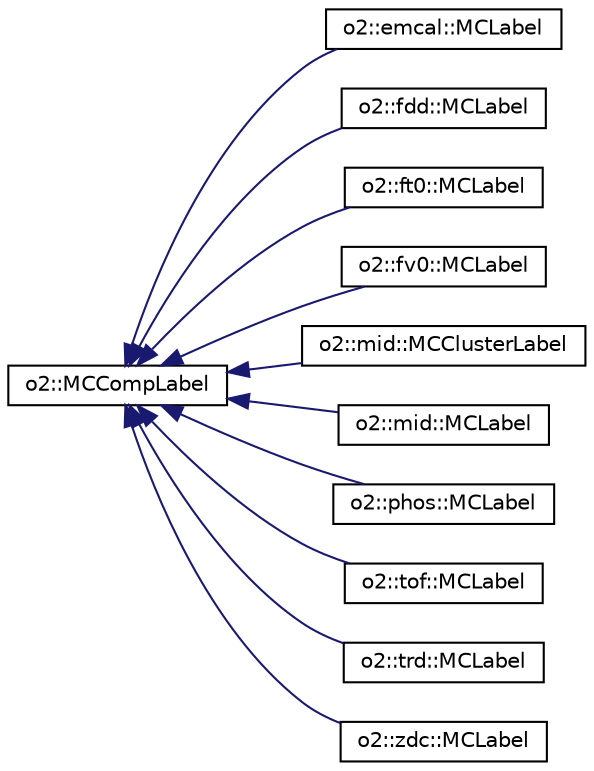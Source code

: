 digraph "Graphical Class Hierarchy"
{
 // INTERACTIVE_SVG=YES
  bgcolor="transparent";
  edge [fontname="Helvetica",fontsize="10",labelfontname="Helvetica",labelfontsize="10"];
  node [fontname="Helvetica",fontsize="10",shape=record];
  rankdir="LR";
  Node0 [label="o2::MCCompLabel",height=0.2,width=0.4,color="black",URL="$de/def/classo2_1_1MCCompLabel.html"];
  Node0 -> Node1 [dir="back",color="midnightblue",fontsize="10",style="solid",fontname="Helvetica"];
  Node1 [label="o2::emcal::MCLabel",height=0.2,width=0.4,color="black",URL="$df/d56/classo2_1_1emcal_1_1MCLabel.html"];
  Node0 -> Node2 [dir="back",color="midnightblue",fontsize="10",style="solid",fontname="Helvetica"];
  Node2 [label="o2::fdd::MCLabel",height=0.2,width=0.4,color="black",URL="$d1/d1b/classo2_1_1fdd_1_1MCLabel.html"];
  Node0 -> Node3 [dir="back",color="midnightblue",fontsize="10",style="solid",fontname="Helvetica"];
  Node3 [label="o2::ft0::MCLabel",height=0.2,width=0.4,color="black",URL="$dd/dfd/classo2_1_1ft0_1_1MCLabel.html"];
  Node0 -> Node4 [dir="back",color="midnightblue",fontsize="10",style="solid",fontname="Helvetica"];
  Node4 [label="o2::fv0::MCLabel",height=0.2,width=0.4,color="black",URL="$d2/d93/classo2_1_1fv0_1_1MCLabel.html"];
  Node0 -> Node5 [dir="back",color="midnightblue",fontsize="10",style="solid",fontname="Helvetica"];
  Node5 [label="o2::mid::MCClusterLabel",height=0.2,width=0.4,color="black",URL="$d9/d99/classo2_1_1mid_1_1MCClusterLabel.html"];
  Node0 -> Node6 [dir="back",color="midnightblue",fontsize="10",style="solid",fontname="Helvetica"];
  Node6 [label="o2::mid::MCLabel",height=0.2,width=0.4,color="black",URL="$db/d36/classo2_1_1mid_1_1MCLabel.html"];
  Node0 -> Node7 [dir="back",color="midnightblue",fontsize="10",style="solid",fontname="Helvetica"];
  Node7 [label="o2::phos::MCLabel",height=0.2,width=0.4,color="black",URL="$d9/d1e/classo2_1_1phos_1_1MCLabel.html"];
  Node0 -> Node8 [dir="back",color="midnightblue",fontsize="10",style="solid",fontname="Helvetica"];
  Node8 [label="o2::tof::MCLabel",height=0.2,width=0.4,color="black",URL="$d7/d53/classo2_1_1tof_1_1MCLabel.html"];
  Node0 -> Node9 [dir="back",color="midnightblue",fontsize="10",style="solid",fontname="Helvetica"];
  Node9 [label="o2::trd::MCLabel",height=0.2,width=0.4,color="black",URL="$d6/d3f/classo2_1_1trd_1_1MCLabel.html"];
  Node0 -> Node10 [dir="back",color="midnightblue",fontsize="10",style="solid",fontname="Helvetica"];
  Node10 [label="o2::zdc::MCLabel",height=0.2,width=0.4,color="black",URL="$dc/d6f/classo2_1_1zdc_1_1MCLabel.html"];
}
